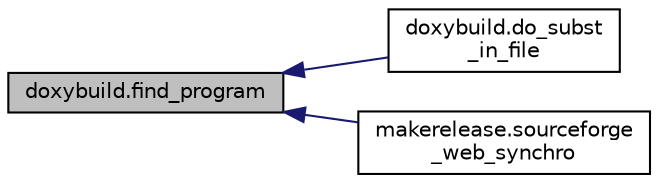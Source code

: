 digraph "doxybuild.find_program"
{
  edge [fontname="Helvetica",fontsize="10",labelfontname="Helvetica",labelfontsize="10"];
  node [fontname="Helvetica",fontsize="10",shape=record];
  rankdir="LR";
  Node1 [label="doxybuild.find_program",height=0.2,width=0.4,color="black", fillcolor="grey75", style="filled", fontcolor="black"];
  Node1 -> Node2 [dir="back",color="midnightblue",fontsize="10",style="solid",fontname="Helvetica"];
  Node2 [label="doxybuild.do_subst\l_in_file",height=0.2,width=0.4,color="black", fillcolor="white", style="filled",URL="$namespacedoxybuild.html#a77ff3a0812785bf0228074bb01faf74e"];
  Node1 -> Node3 [dir="back",color="midnightblue",fontsize="10",style="solid",fontname="Helvetica"];
  Node3 [label="makerelease.sourceforge\l_web_synchro",height=0.2,width=0.4,color="black", fillcolor="white", style="filled",URL="$namespacemakerelease.html#af932a0bfc2845f26414be95f70b52151"];
}
